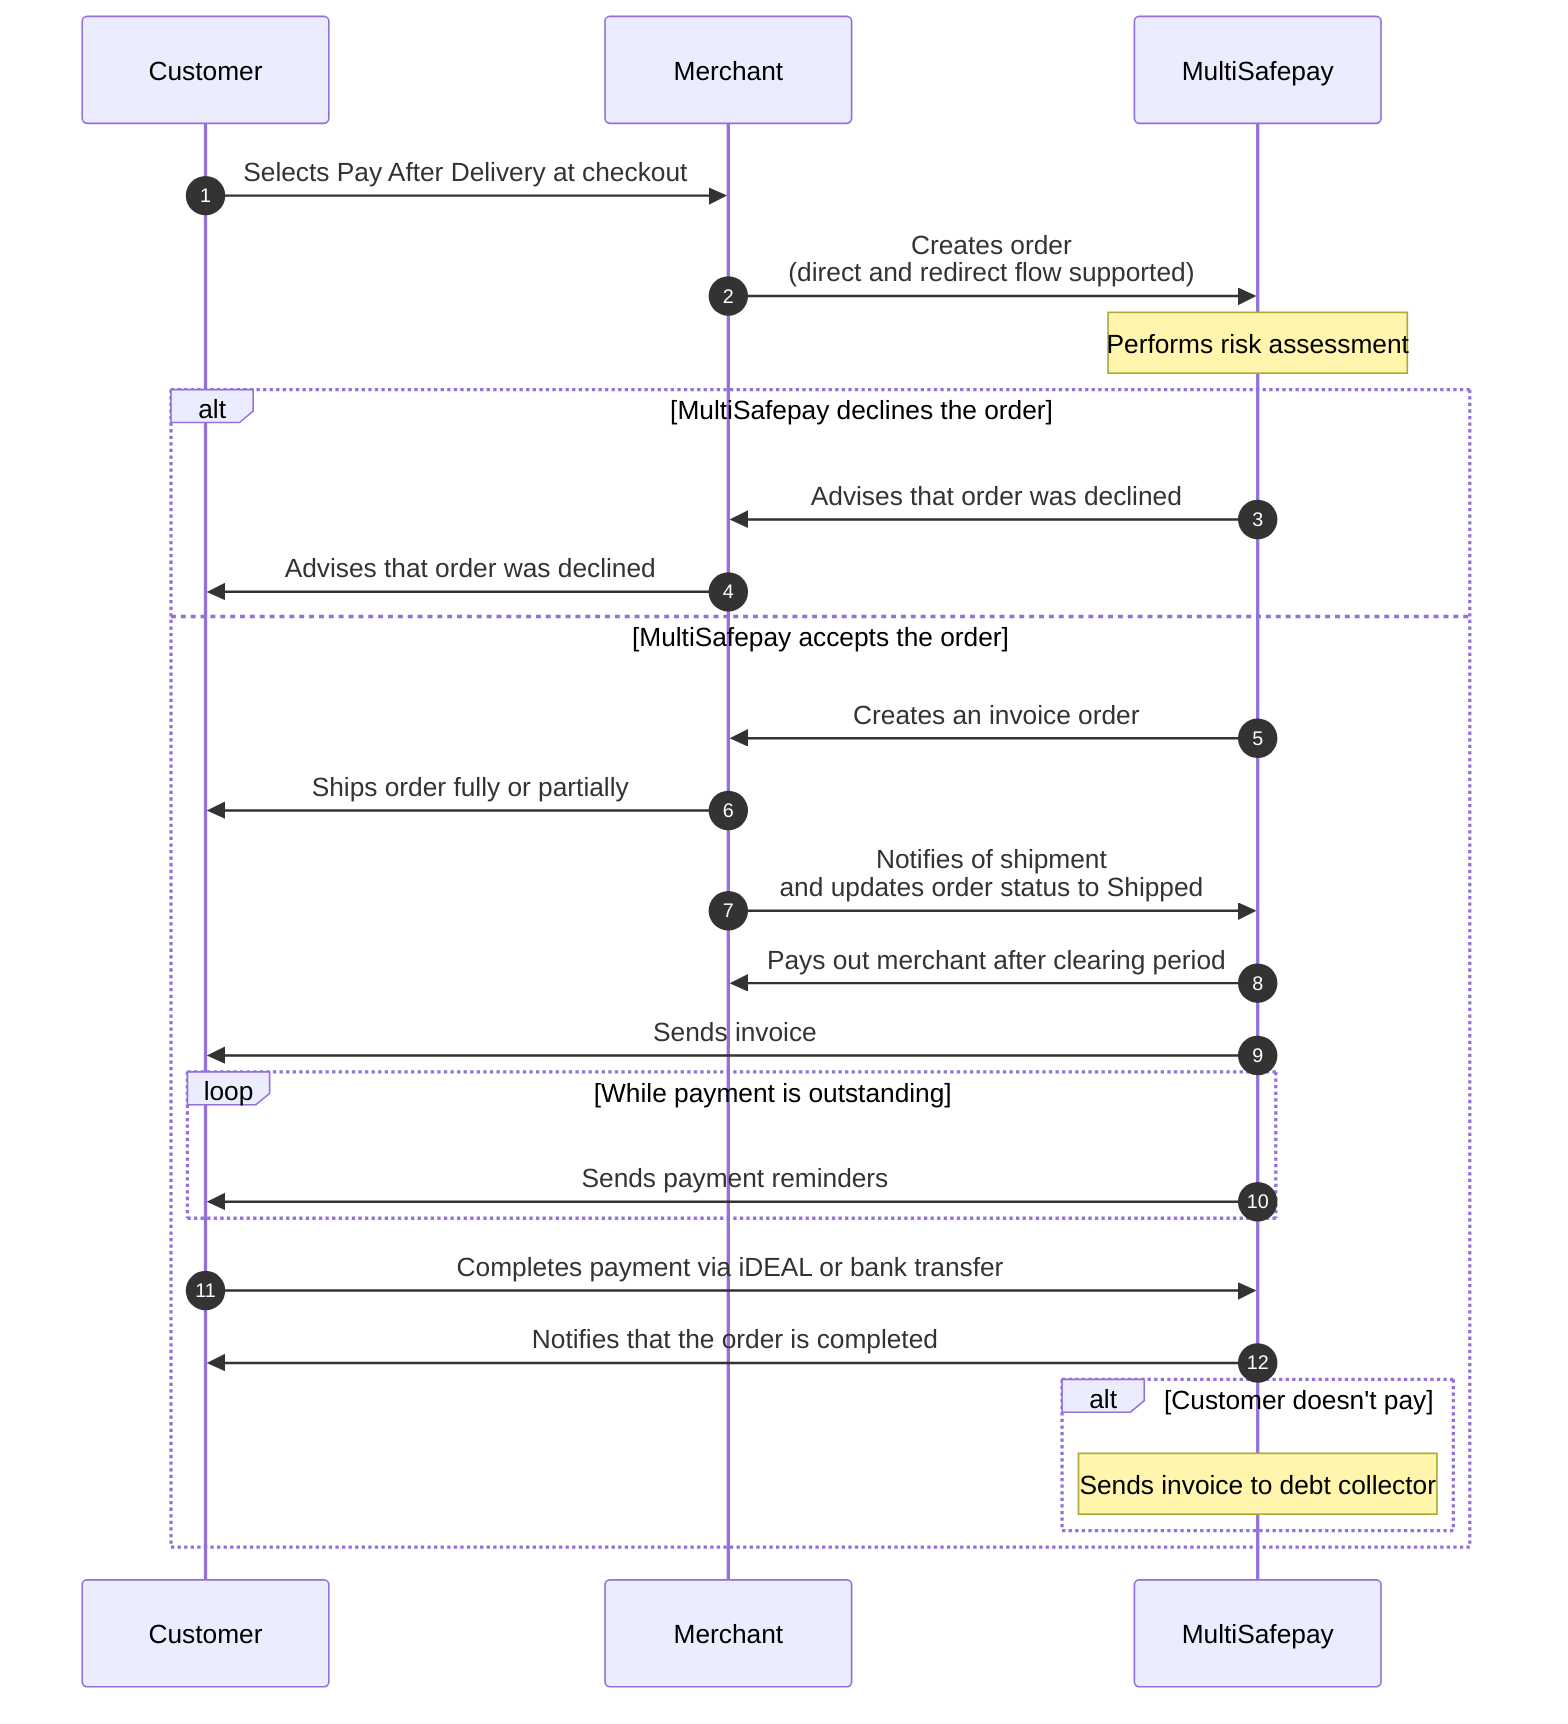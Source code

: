 sequenceDiagram
    autonumber
    participant C as Customer
    participant Me as Merchant
    participant Mu as MultiSafepay
    C->>Me: Selects Pay After Delivery at checkout
    Me->>Mu: Creates order <br> (direct and redirect flow supported)
    Note over Mu: Performs risk assessment 
    alt MultiSafepay declines the order 
    Mu->>Me: Advises that order was declined
    Me->>C: Advises that order was declined
    else MultiSafepay accepts the order 
    Mu->>Me: Creates an invoice order
    Me->>C: Ships order fully or partially
    Me->>Mu: Notifies of shipment <br> and updates order status to Shipped
    Mu->>Me: Pays out merchant after clearing period
    Mu->>C: Sends invoice  
    loop While payment is outstanding
	    Mu->>C: Sends payment reminders
    end
    C->>Mu: Completes payment via iDEAL or bank transfer
    Mu->>C: Notifies that the order is completed
    alt Customer doesn't pay  
    Note over Mu: Sends invoice to debt collector
    end
    end